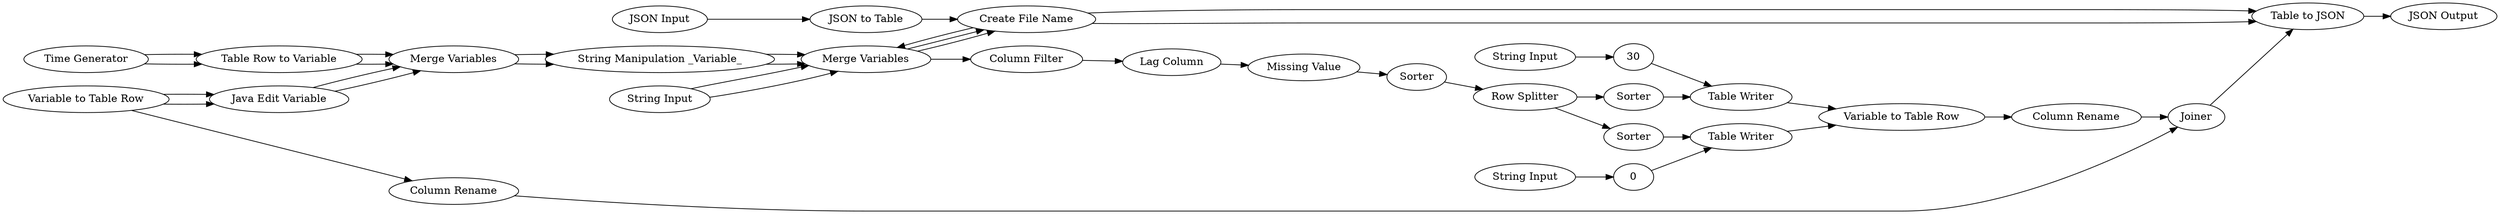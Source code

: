 digraph {
	3 [label="String Input"]
	4 [label="String Manipulation _Variable_"]
	9 [label="Create File Name"]
	10 [label="Merge Variables"]
	13 [label="WrappedNode Input"]
	14 [label="WrappedNode Output"]
	15 [label="Merge Variables"]
	99 [label="Time Generator"]
	100 [label="Table Row to Variable"]
	101 [label="Java Edit Variable"]
	1 [label="JSON Input"]
	2 [label="JSON Output"]
	5 [label="Table Writer"]
	8 [label="JSON to Table"]
	9 [label="Table Row to Variable"]
	10 [label="Table Reader"]
	11 [label="Column Filter"]
	12 [label="Lag Column"]
	16 [label="String Input"]
	17 [label="Missing Value"]
	19 [label=Sorter]
	20 [label="Row Splitter"]
	21 [label=Sorter]
	22 [label=Sorter]
	23 [label="Table Writer"]
	24 [label="String Input"]
	3 [label="String Input"]
	4 [label="String Manipulation _Variable_"]
	9 [label="Create File Name"]
	10 [label="Merge Variables"]
	13 [label="WrappedNode Input"]
	14 [label="WrappedNode Output"]
	15 [label="Merge Variables"]
	99 [label="Time Generator"]
	100 [label="Table Row to Variable"]
	101 [label="Java Edit Variable"]
	13 [label="Variable to Table Row"]
	14 [label="Table to JSON"]
	26 [label="Variable to Table Row"]
	27 [label="Column Rename"]
	28 [label="Column Rename"]
	29 [label=Joiner]
	3 -> 10
	4 -> 10
	9 -> 14
	10 -> 9
	13 -> 101
	15 -> 4
	99 -> 100
	100 -> 15
	101 -> 15
	3 -> 10
	4 -> 10
	9 -> 14
	10 -> 9
	13 -> 101
	15 -> 4
	99 -> 100
	100 -> 15
	101 -> 15
	13 -> 27
	26 -> 28
	27 -> 29
	28 -> 29
	29 -> 14
	0 -> 5
	1 -> 8
	5 -> 26
	8 -> 9
	9 -> 10
	10 -> 11
	11 -> 12
	12 -> 17
	16 -> 0
	17 -> 19
	19 -> 20
	20 -> 21
	20 -> 22
	21 -> 5
	22 -> 23
	23 -> 26
	24 -> 30
	30 -> 23
	14 -> 2
	rankdir=LR
}
